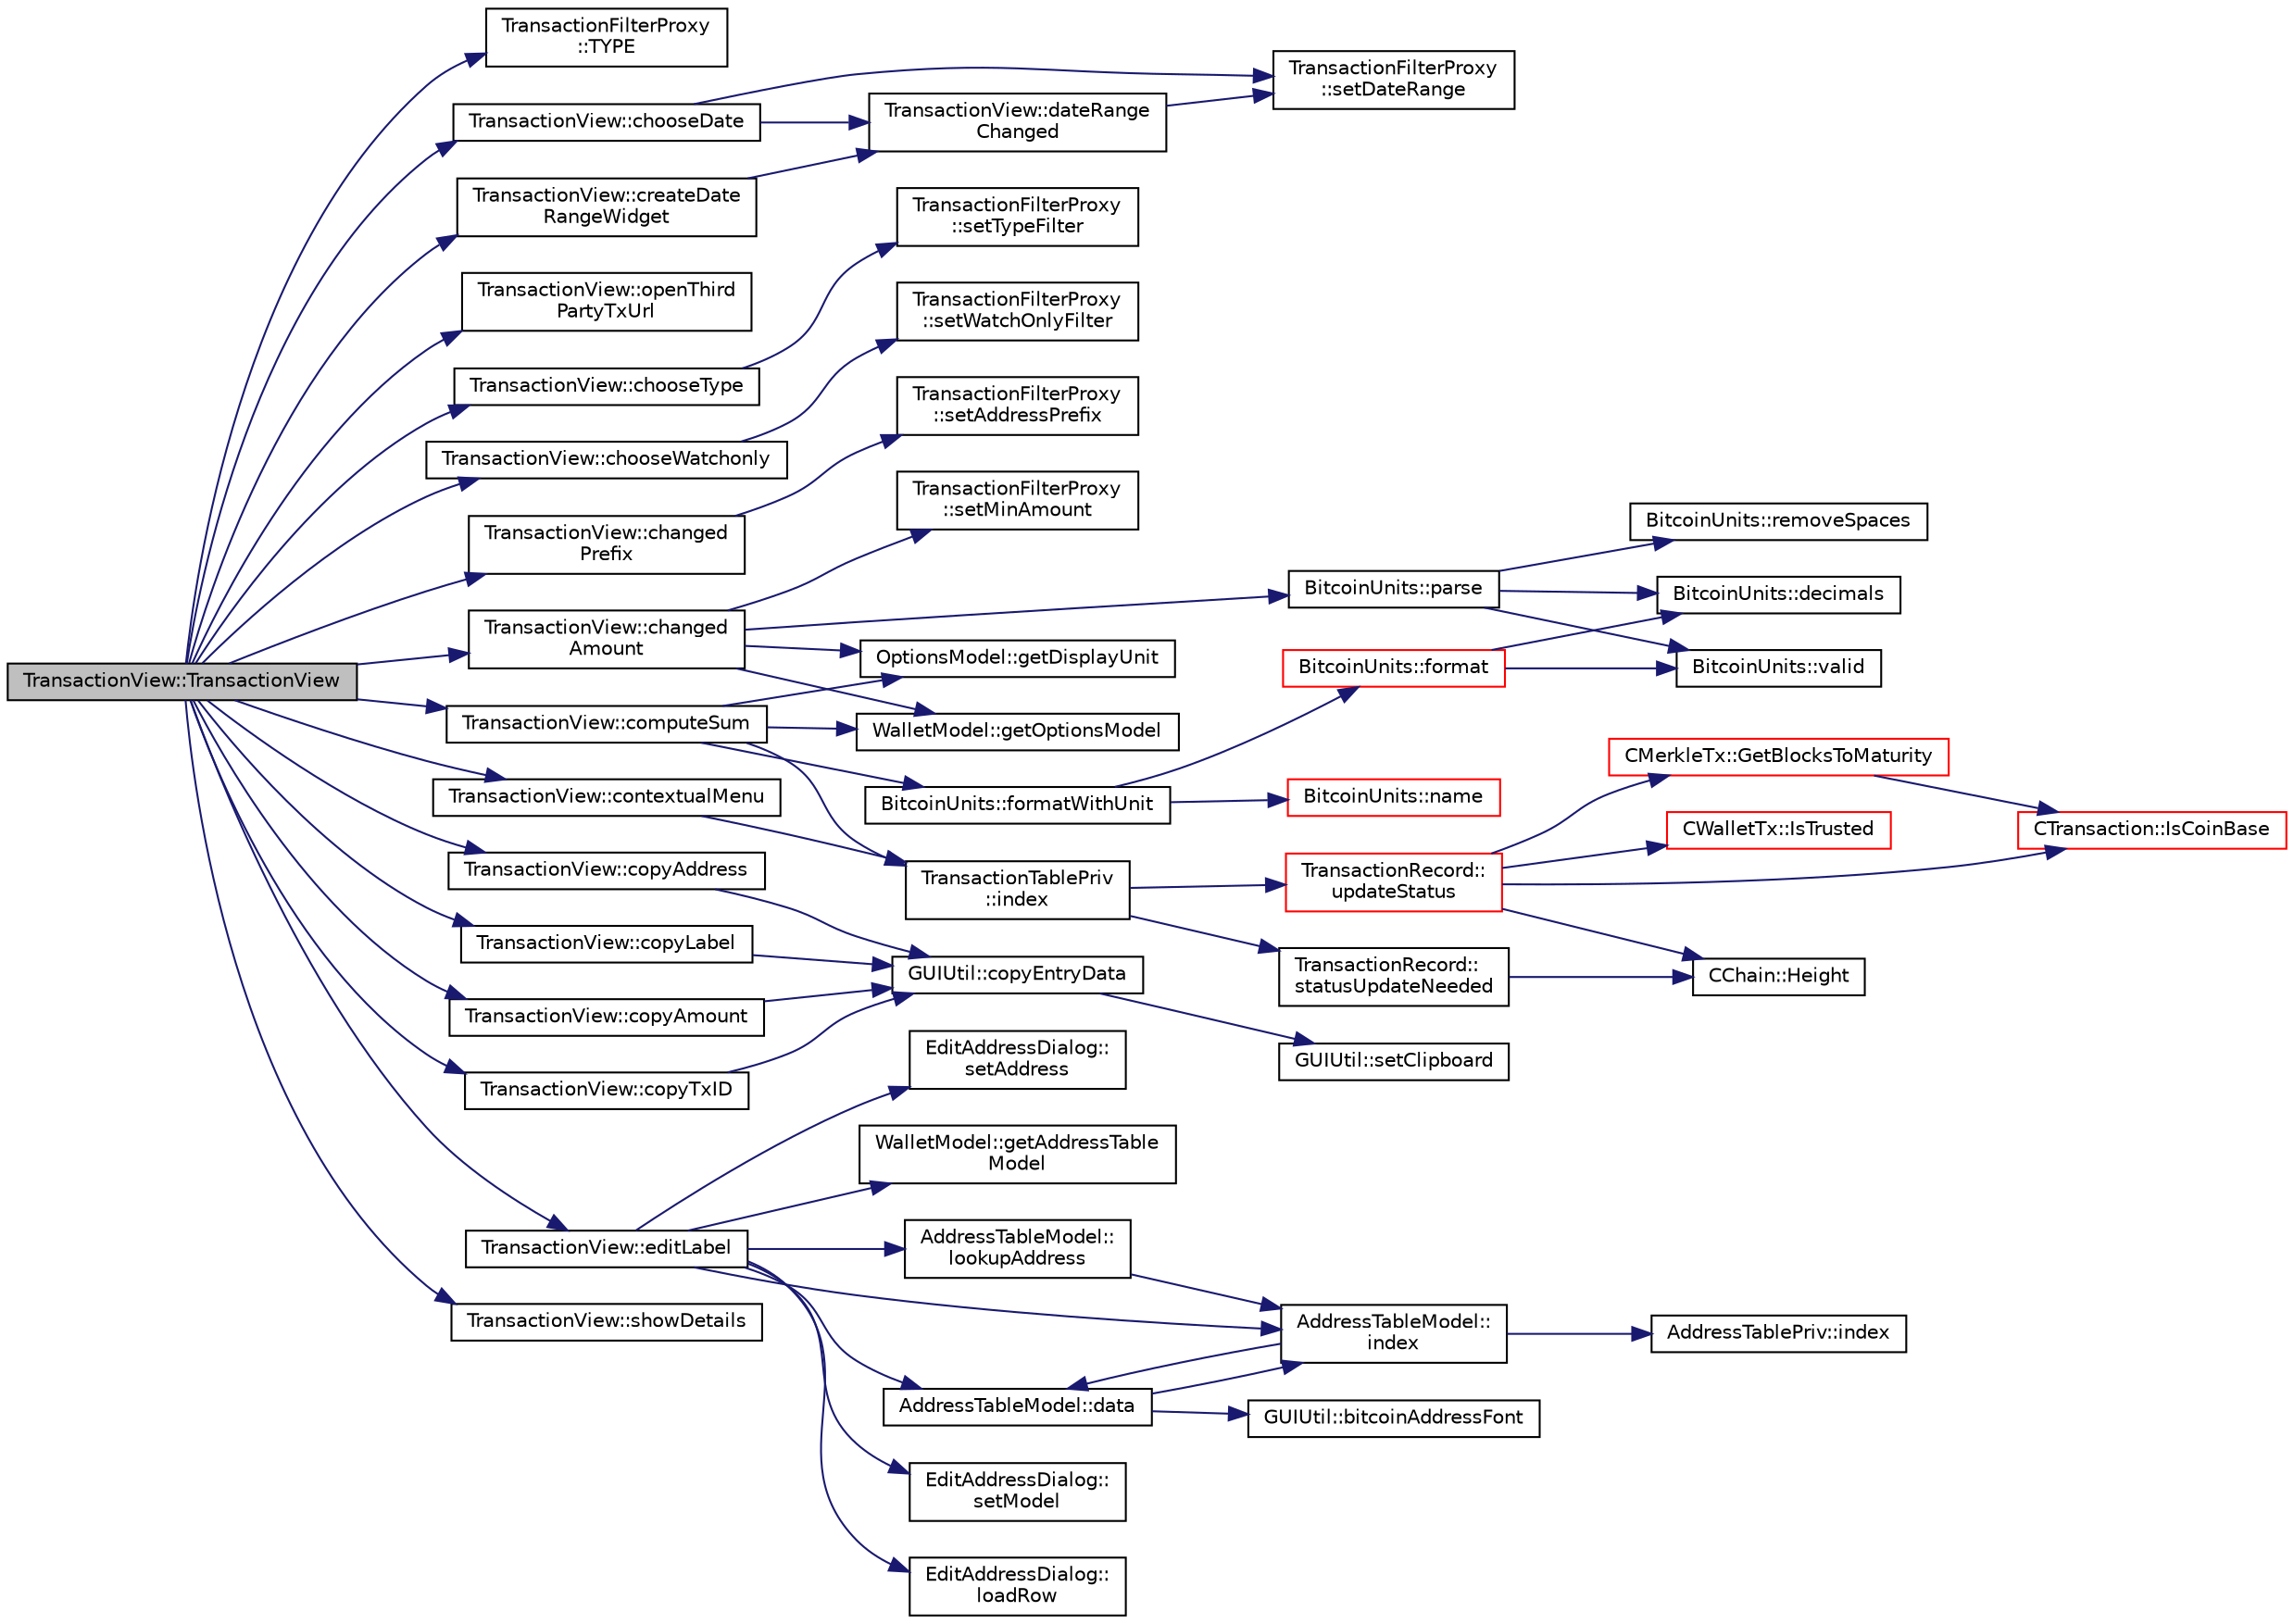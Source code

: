 digraph "TransactionView::TransactionView"
{
  edge [fontname="Helvetica",fontsize="10",labelfontname="Helvetica",labelfontsize="10"];
  node [fontname="Helvetica",fontsize="10",shape=record];
  rankdir="LR";
  Node0 [label="TransactionView::TransactionView",height=0.2,width=0.4,color="black", fillcolor="grey75", style="filled", fontcolor="black"];
  Node0 -> Node1 [color="midnightblue",fontsize="10",style="solid",fontname="Helvetica"];
  Node1 [label="TransactionFilterProxy\l::TYPE",height=0.2,width=0.4,color="black", fillcolor="white", style="filled",URL="$class_transaction_filter_proxy.html#aaacec79a6362b13ee4cfab7f770e33b5"];
  Node0 -> Node2 [color="midnightblue",fontsize="10",style="solid",fontname="Helvetica"];
  Node2 [label="TransactionView::createDate\lRangeWidget",height=0.2,width=0.4,color="black", fillcolor="white", style="filled",URL="$class_transaction_view.html#a4455d37773d81280d068f0b7751150f7"];
  Node2 -> Node3 [color="midnightblue",fontsize="10",style="solid",fontname="Helvetica"];
  Node3 [label="TransactionView::dateRange\lChanged",height=0.2,width=0.4,color="black", fillcolor="white", style="filled",URL="$class_transaction_view.html#ab9000969ec2cc3617b9c06caf33e747a"];
  Node3 -> Node4 [color="midnightblue",fontsize="10",style="solid",fontname="Helvetica"];
  Node4 [label="TransactionFilterProxy\l::setDateRange",height=0.2,width=0.4,color="black", fillcolor="white", style="filled",URL="$class_transaction_filter_proxy.html#ad57cc552db9ce70bb4e8e1c12909992d"];
  Node0 -> Node5 [color="midnightblue",fontsize="10",style="solid",fontname="Helvetica"];
  Node5 [label="TransactionView::openThird\lPartyTxUrl",height=0.2,width=0.4,color="black", fillcolor="white", style="filled",URL="$class_transaction_view.html#ad1d088fbd25c0841dbc7c5de25583d79"];
  Node0 -> Node6 [color="midnightblue",fontsize="10",style="solid",fontname="Helvetica"];
  Node6 [label="TransactionView::chooseDate",height=0.2,width=0.4,color="black", fillcolor="white", style="filled",URL="$class_transaction_view.html#abd49a0777b14f7bf5a72a4d5901d033d"];
  Node6 -> Node4 [color="midnightblue",fontsize="10",style="solid",fontname="Helvetica"];
  Node6 -> Node3 [color="midnightblue",fontsize="10",style="solid",fontname="Helvetica"];
  Node0 -> Node7 [color="midnightblue",fontsize="10",style="solid",fontname="Helvetica"];
  Node7 [label="TransactionView::chooseType",height=0.2,width=0.4,color="black", fillcolor="white", style="filled",URL="$class_transaction_view.html#a590f0edc4ab4d59f88d7fc494e852f80"];
  Node7 -> Node8 [color="midnightblue",fontsize="10",style="solid",fontname="Helvetica"];
  Node8 [label="TransactionFilterProxy\l::setTypeFilter",height=0.2,width=0.4,color="black", fillcolor="white", style="filled",URL="$class_transaction_filter_proxy.html#af28eee58aee7585b71f057d044408106"];
  Node0 -> Node9 [color="midnightblue",fontsize="10",style="solid",fontname="Helvetica"];
  Node9 [label="TransactionView::chooseWatchonly",height=0.2,width=0.4,color="black", fillcolor="white", style="filled",URL="$class_transaction_view.html#a0f3b9936adcb622403210e7b38a64574"];
  Node9 -> Node10 [color="midnightblue",fontsize="10",style="solid",fontname="Helvetica"];
  Node10 [label="TransactionFilterProxy\l::setWatchOnlyFilter",height=0.2,width=0.4,color="black", fillcolor="white", style="filled",URL="$class_transaction_filter_proxy.html#a63123114a91591249492278ba7223834"];
  Node0 -> Node11 [color="midnightblue",fontsize="10",style="solid",fontname="Helvetica"];
  Node11 [label="TransactionView::changed\lPrefix",height=0.2,width=0.4,color="black", fillcolor="white", style="filled",URL="$class_transaction_view.html#ac2ed41556913e588c667490860717efa"];
  Node11 -> Node12 [color="midnightblue",fontsize="10",style="solid",fontname="Helvetica"];
  Node12 [label="TransactionFilterProxy\l::setAddressPrefix",height=0.2,width=0.4,color="black", fillcolor="white", style="filled",URL="$class_transaction_filter_proxy.html#ad0b4258695ed1fbbf70d29f4e264361a"];
  Node0 -> Node13 [color="midnightblue",fontsize="10",style="solid",fontname="Helvetica"];
  Node13 [label="TransactionView::changed\lAmount",height=0.2,width=0.4,color="black", fillcolor="white", style="filled",URL="$class_transaction_view.html#a0075048c06bb54da5c5e5d2691198984"];
  Node13 -> Node14 [color="midnightblue",fontsize="10",style="solid",fontname="Helvetica"];
  Node14 [label="BitcoinUnits::parse",height=0.2,width=0.4,color="black", fillcolor="white", style="filled",URL="$class_bitcoin_units.html#a23b5ed29b71bd5039776e8f3a87d668d",tooltip="Parse string to coin amount. "];
  Node14 -> Node15 [color="midnightblue",fontsize="10",style="solid",fontname="Helvetica"];
  Node15 [label="BitcoinUnits::valid",height=0.2,width=0.4,color="black", fillcolor="white", style="filled",URL="$class_bitcoin_units.html#a81cbc41480adfb600dad79711d336e5f",tooltip="Is unit ID valid? "];
  Node14 -> Node16 [color="midnightblue",fontsize="10",style="solid",fontname="Helvetica"];
  Node16 [label="BitcoinUnits::decimals",height=0.2,width=0.4,color="black", fillcolor="white", style="filled",URL="$class_bitcoin_units.html#a3f0fc21634520ea06c684ba0d7e25f2f",tooltip="Number of decimals left. "];
  Node14 -> Node17 [color="midnightblue",fontsize="10",style="solid",fontname="Helvetica"];
  Node17 [label="BitcoinUnits::removeSpaces",height=0.2,width=0.4,color="black", fillcolor="white", style="filled",URL="$class_bitcoin_units.html#a9354c3d913372b03101a23dc9cd18023"];
  Node13 -> Node18 [color="midnightblue",fontsize="10",style="solid",fontname="Helvetica"];
  Node18 [label="WalletModel::getOptionsModel",height=0.2,width=0.4,color="black", fillcolor="white", style="filled",URL="$class_wallet_model.html#a96d53e56b3f8f07537ea2523f7a7d300"];
  Node13 -> Node19 [color="midnightblue",fontsize="10",style="solid",fontname="Helvetica"];
  Node19 [label="OptionsModel::getDisplayUnit",height=0.2,width=0.4,color="black", fillcolor="white", style="filled",URL="$class_options_model.html#a3b6e4d4ef42be3aaba315b8cd14f468e"];
  Node13 -> Node20 [color="midnightblue",fontsize="10",style="solid",fontname="Helvetica"];
  Node20 [label="TransactionFilterProxy\l::setMinAmount",height=0.2,width=0.4,color="black", fillcolor="white", style="filled",URL="$class_transaction_filter_proxy.html#a14688071f18551bf7d78225feb8ca8df"];
  Node0 -> Node21 [color="midnightblue",fontsize="10",style="solid",fontname="Helvetica"];
  Node21 [label="TransactionView::computeSum",height=0.2,width=0.4,color="black", fillcolor="white", style="filled",URL="$class_transaction_view.html#abb2ea48a61bb12a0dda9d63952adc50e",tooltip="Compute sum of all selected transactions. "];
  Node21 -> Node18 [color="midnightblue",fontsize="10",style="solid",fontname="Helvetica"];
  Node21 -> Node19 [color="midnightblue",fontsize="10",style="solid",fontname="Helvetica"];
  Node21 -> Node22 [color="midnightblue",fontsize="10",style="solid",fontname="Helvetica"];
  Node22 [label="TransactionTablePriv\l::index",height=0.2,width=0.4,color="black", fillcolor="white", style="filled",URL="$class_transaction_table_priv.html#ac692aa6aa7820e80accc971c70e0fae5"];
  Node22 -> Node23 [color="midnightblue",fontsize="10",style="solid",fontname="Helvetica"];
  Node23 [label="TransactionRecord::\lstatusUpdateNeeded",height=0.2,width=0.4,color="black", fillcolor="white", style="filled",URL="$class_transaction_record.html#aaca6757b7b300151694021be6af18d11",tooltip="Return whether a status update is needed. "];
  Node23 -> Node24 [color="midnightblue",fontsize="10",style="solid",fontname="Helvetica"];
  Node24 [label="CChain::Height",height=0.2,width=0.4,color="black", fillcolor="white", style="filled",URL="$class_c_chain.html#ad4758bc8872ce065a9579f77c3171d40",tooltip="Return the maximal height in the chain. "];
  Node22 -> Node25 [color="midnightblue",fontsize="10",style="solid",fontname="Helvetica"];
  Node25 [label="TransactionRecord::\lupdateStatus",height=0.2,width=0.4,color="red", fillcolor="white", style="filled",URL="$class_transaction_record.html#a9b643dd885a790ae511705a1446556be",tooltip="Update status from core wallet tx. "];
  Node25 -> Node26 [color="midnightblue",fontsize="10",style="solid",fontname="Helvetica"];
  Node26 [label="CTransaction::IsCoinBase",height=0.2,width=0.4,color="red", fillcolor="white", style="filled",URL="$class_c_transaction.html#a96256e8ac1bf79ad9c057e48c41132dd"];
  Node25 -> Node30 [color="midnightblue",fontsize="10",style="solid",fontname="Helvetica"];
  Node30 [label="CWalletTx::IsTrusted",height=0.2,width=0.4,color="red", fillcolor="white", style="filled",URL="$class_c_wallet_tx.html#a71efb0d5b5def8ae00a1d74b8741bfcb"];
  Node25 -> Node52 [color="midnightblue",fontsize="10",style="solid",fontname="Helvetica"];
  Node52 [label="CMerkleTx::GetBlocksToMaturity",height=0.2,width=0.4,color="red", fillcolor="white", style="filled",URL="$class_c_merkle_tx.html#a69ebd437f7b44169659c3527fe73b6ab"];
  Node52 -> Node26 [color="midnightblue",fontsize="10",style="solid",fontname="Helvetica"];
  Node25 -> Node24 [color="midnightblue",fontsize="10",style="solid",fontname="Helvetica"];
  Node21 -> Node55 [color="midnightblue",fontsize="10",style="solid",fontname="Helvetica"];
  Node55 [label="BitcoinUnits::formatWithUnit",height=0.2,width=0.4,color="black", fillcolor="white", style="filled",URL="$class_bitcoin_units.html#aef9fb7509257bc84ee459d7f0c663020",tooltip="Format as string (with unit) "];
  Node55 -> Node56 [color="midnightblue",fontsize="10",style="solid",fontname="Helvetica"];
  Node56 [label="BitcoinUnits::format",height=0.2,width=0.4,color="red", fillcolor="white", style="filled",URL="$class_bitcoin_units.html#ab07437e5a788c80a82d75e3714bd3925",tooltip="Format as string. "];
  Node56 -> Node15 [color="midnightblue",fontsize="10",style="solid",fontname="Helvetica"];
  Node56 -> Node16 [color="midnightblue",fontsize="10",style="solid",fontname="Helvetica"];
  Node55 -> Node58 [color="midnightblue",fontsize="10",style="solid",fontname="Helvetica"];
  Node58 [label="BitcoinUnits::name",height=0.2,width=0.4,color="red", fillcolor="white", style="filled",URL="$class_bitcoin_units.html#a4cf46136434ed30728608e67e90a9cbe",tooltip="Short name. "];
  Node0 -> Node59 [color="midnightblue",fontsize="10",style="solid",fontname="Helvetica"];
  Node59 [label="TransactionView::contextualMenu",height=0.2,width=0.4,color="black", fillcolor="white", style="filled",URL="$class_transaction_view.html#abe5793b86a4ea6f80a6d822ee878e646"];
  Node59 -> Node22 [color="midnightblue",fontsize="10",style="solid",fontname="Helvetica"];
  Node0 -> Node60 [color="midnightblue",fontsize="10",style="solid",fontname="Helvetica"];
  Node60 [label="TransactionView::copyAddress",height=0.2,width=0.4,color="black", fillcolor="white", style="filled",URL="$class_transaction_view.html#a768ffc4deca27f0cfffb39003bf46f75"];
  Node60 -> Node61 [color="midnightblue",fontsize="10",style="solid",fontname="Helvetica"];
  Node61 [label="GUIUtil::copyEntryData",height=0.2,width=0.4,color="black", fillcolor="white", style="filled",URL="$namespace_g_u_i_util.html#ae231227ad96528c828e1c846f253f642",tooltip="Copy a field of the currently selected entry of a view to the clipboard. "];
  Node61 -> Node62 [color="midnightblue",fontsize="10",style="solid",fontname="Helvetica"];
  Node62 [label="GUIUtil::setClipboard",height=0.2,width=0.4,color="black", fillcolor="white", style="filled",URL="$namespace_g_u_i_util.html#aef655b19f129179ca32f11a4d0da1a07"];
  Node0 -> Node63 [color="midnightblue",fontsize="10",style="solid",fontname="Helvetica"];
  Node63 [label="TransactionView::copyLabel",height=0.2,width=0.4,color="black", fillcolor="white", style="filled",URL="$class_transaction_view.html#a78d63230a1b7810108f46bb2366b2038"];
  Node63 -> Node61 [color="midnightblue",fontsize="10",style="solid",fontname="Helvetica"];
  Node0 -> Node64 [color="midnightblue",fontsize="10",style="solid",fontname="Helvetica"];
  Node64 [label="TransactionView::copyAmount",height=0.2,width=0.4,color="black", fillcolor="white", style="filled",URL="$class_transaction_view.html#a83e5ce148e328b673c1b6af09a1d94ea"];
  Node64 -> Node61 [color="midnightblue",fontsize="10",style="solid",fontname="Helvetica"];
  Node0 -> Node65 [color="midnightblue",fontsize="10",style="solid",fontname="Helvetica"];
  Node65 [label="TransactionView::copyTxID",height=0.2,width=0.4,color="black", fillcolor="white", style="filled",URL="$class_transaction_view.html#a465c51f03cf28f66492766b4a5da8896"];
  Node65 -> Node61 [color="midnightblue",fontsize="10",style="solid",fontname="Helvetica"];
  Node0 -> Node66 [color="midnightblue",fontsize="10",style="solid",fontname="Helvetica"];
  Node66 [label="TransactionView::editLabel",height=0.2,width=0.4,color="black", fillcolor="white", style="filled",URL="$class_transaction_view.html#a18817639384e53f94fc1ad956d7263d9"];
  Node66 -> Node67 [color="midnightblue",fontsize="10",style="solid",fontname="Helvetica"];
  Node67 [label="WalletModel::getAddressTable\lModel",height=0.2,width=0.4,color="black", fillcolor="white", style="filled",URL="$class_wallet_model.html#a89ed202e2dbc04aaa70d72872b95b351"];
  Node66 -> Node68 [color="midnightblue",fontsize="10",style="solid",fontname="Helvetica"];
  Node68 [label="AddressTableModel::data",height=0.2,width=0.4,color="black", fillcolor="white", style="filled",URL="$class_address_table_model.html#a79b07007c147962c0119310ebd4931c1"];
  Node68 -> Node69 [color="midnightblue",fontsize="10",style="solid",fontname="Helvetica"];
  Node69 [label="AddressTableModel::\lindex",height=0.2,width=0.4,color="black", fillcolor="white", style="filled",URL="$class_address_table_model.html#a74e9123471948255f87271c823c82854"];
  Node69 -> Node68 [color="midnightblue",fontsize="10",style="solid",fontname="Helvetica"];
  Node69 -> Node70 [color="midnightblue",fontsize="10",style="solid",fontname="Helvetica"];
  Node70 [label="AddressTablePriv::index",height=0.2,width=0.4,color="black", fillcolor="white", style="filled",URL="$class_address_table_priv.html#af311eb7d0189a74a508d7ad0f563f307"];
  Node68 -> Node71 [color="midnightblue",fontsize="10",style="solid",fontname="Helvetica"];
  Node71 [label="GUIUtil::bitcoinAddressFont",height=0.2,width=0.4,color="black", fillcolor="white", style="filled",URL="$namespace_g_u_i_util.html#a6630c77d0f51ac2a1acdc5fe06c75283"];
  Node66 -> Node72 [color="midnightblue",fontsize="10",style="solid",fontname="Helvetica"];
  Node72 [label="AddressTableModel::\llookupAddress",height=0.2,width=0.4,color="black", fillcolor="white", style="filled",URL="$class_address_table_model.html#a0beb94d838781d9055e393b37bf68f83"];
  Node72 -> Node69 [color="midnightblue",fontsize="10",style="solid",fontname="Helvetica"];
  Node66 -> Node69 [color="midnightblue",fontsize="10",style="solid",fontname="Helvetica"];
  Node66 -> Node73 [color="midnightblue",fontsize="10",style="solid",fontname="Helvetica"];
  Node73 [label="EditAddressDialog::\lsetModel",height=0.2,width=0.4,color="black", fillcolor="white", style="filled",URL="$class_edit_address_dialog.html#a57d26af2c34bd45c06596e9b3fc9a446"];
  Node66 -> Node74 [color="midnightblue",fontsize="10",style="solid",fontname="Helvetica"];
  Node74 [label="EditAddressDialog::\lloadRow",height=0.2,width=0.4,color="black", fillcolor="white", style="filled",URL="$class_edit_address_dialog.html#a45d90d6f757fb4b20788710c8533036b"];
  Node66 -> Node75 [color="midnightblue",fontsize="10",style="solid",fontname="Helvetica"];
  Node75 [label="EditAddressDialog::\lsetAddress",height=0.2,width=0.4,color="black", fillcolor="white", style="filled",URL="$class_edit_address_dialog.html#afcaca5a8e493b9493d2ca2430f7ac5eb"];
  Node0 -> Node76 [color="midnightblue",fontsize="10",style="solid",fontname="Helvetica"];
  Node76 [label="TransactionView::showDetails",height=0.2,width=0.4,color="black", fillcolor="white", style="filled",URL="$class_transaction_view.html#ae62e0e0941a219c927d83190c3b5def6"];
}
